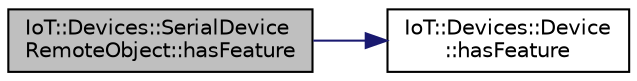 digraph "IoT::Devices::SerialDeviceRemoteObject::hasFeature"
{
 // LATEX_PDF_SIZE
  edge [fontname="Helvetica",fontsize="10",labelfontname="Helvetica",labelfontsize="10"];
  node [fontname="Helvetica",fontsize="10",shape=record];
  rankdir="LR";
  Node1 [label="IoT::Devices::SerialDevice\lRemoteObject::hasFeature",height=0.2,width=0.4,color="black", fillcolor="grey75", style="filled", fontcolor="black",tooltip="Returns the RTS status."];
  Node1 -> Node2 [color="midnightblue",fontsize="10",style="solid",fontname="Helvetica"];
  Node2 [label="IoT::Devices::Device\l::hasFeature",height=0.2,width=0.4,color="black", fillcolor="white", style="filled",URL="$classIoT_1_1Devices_1_1Device.html#a87a0c94f8dc079d50182d59d96e9dbc9",tooltip=" "];
}
